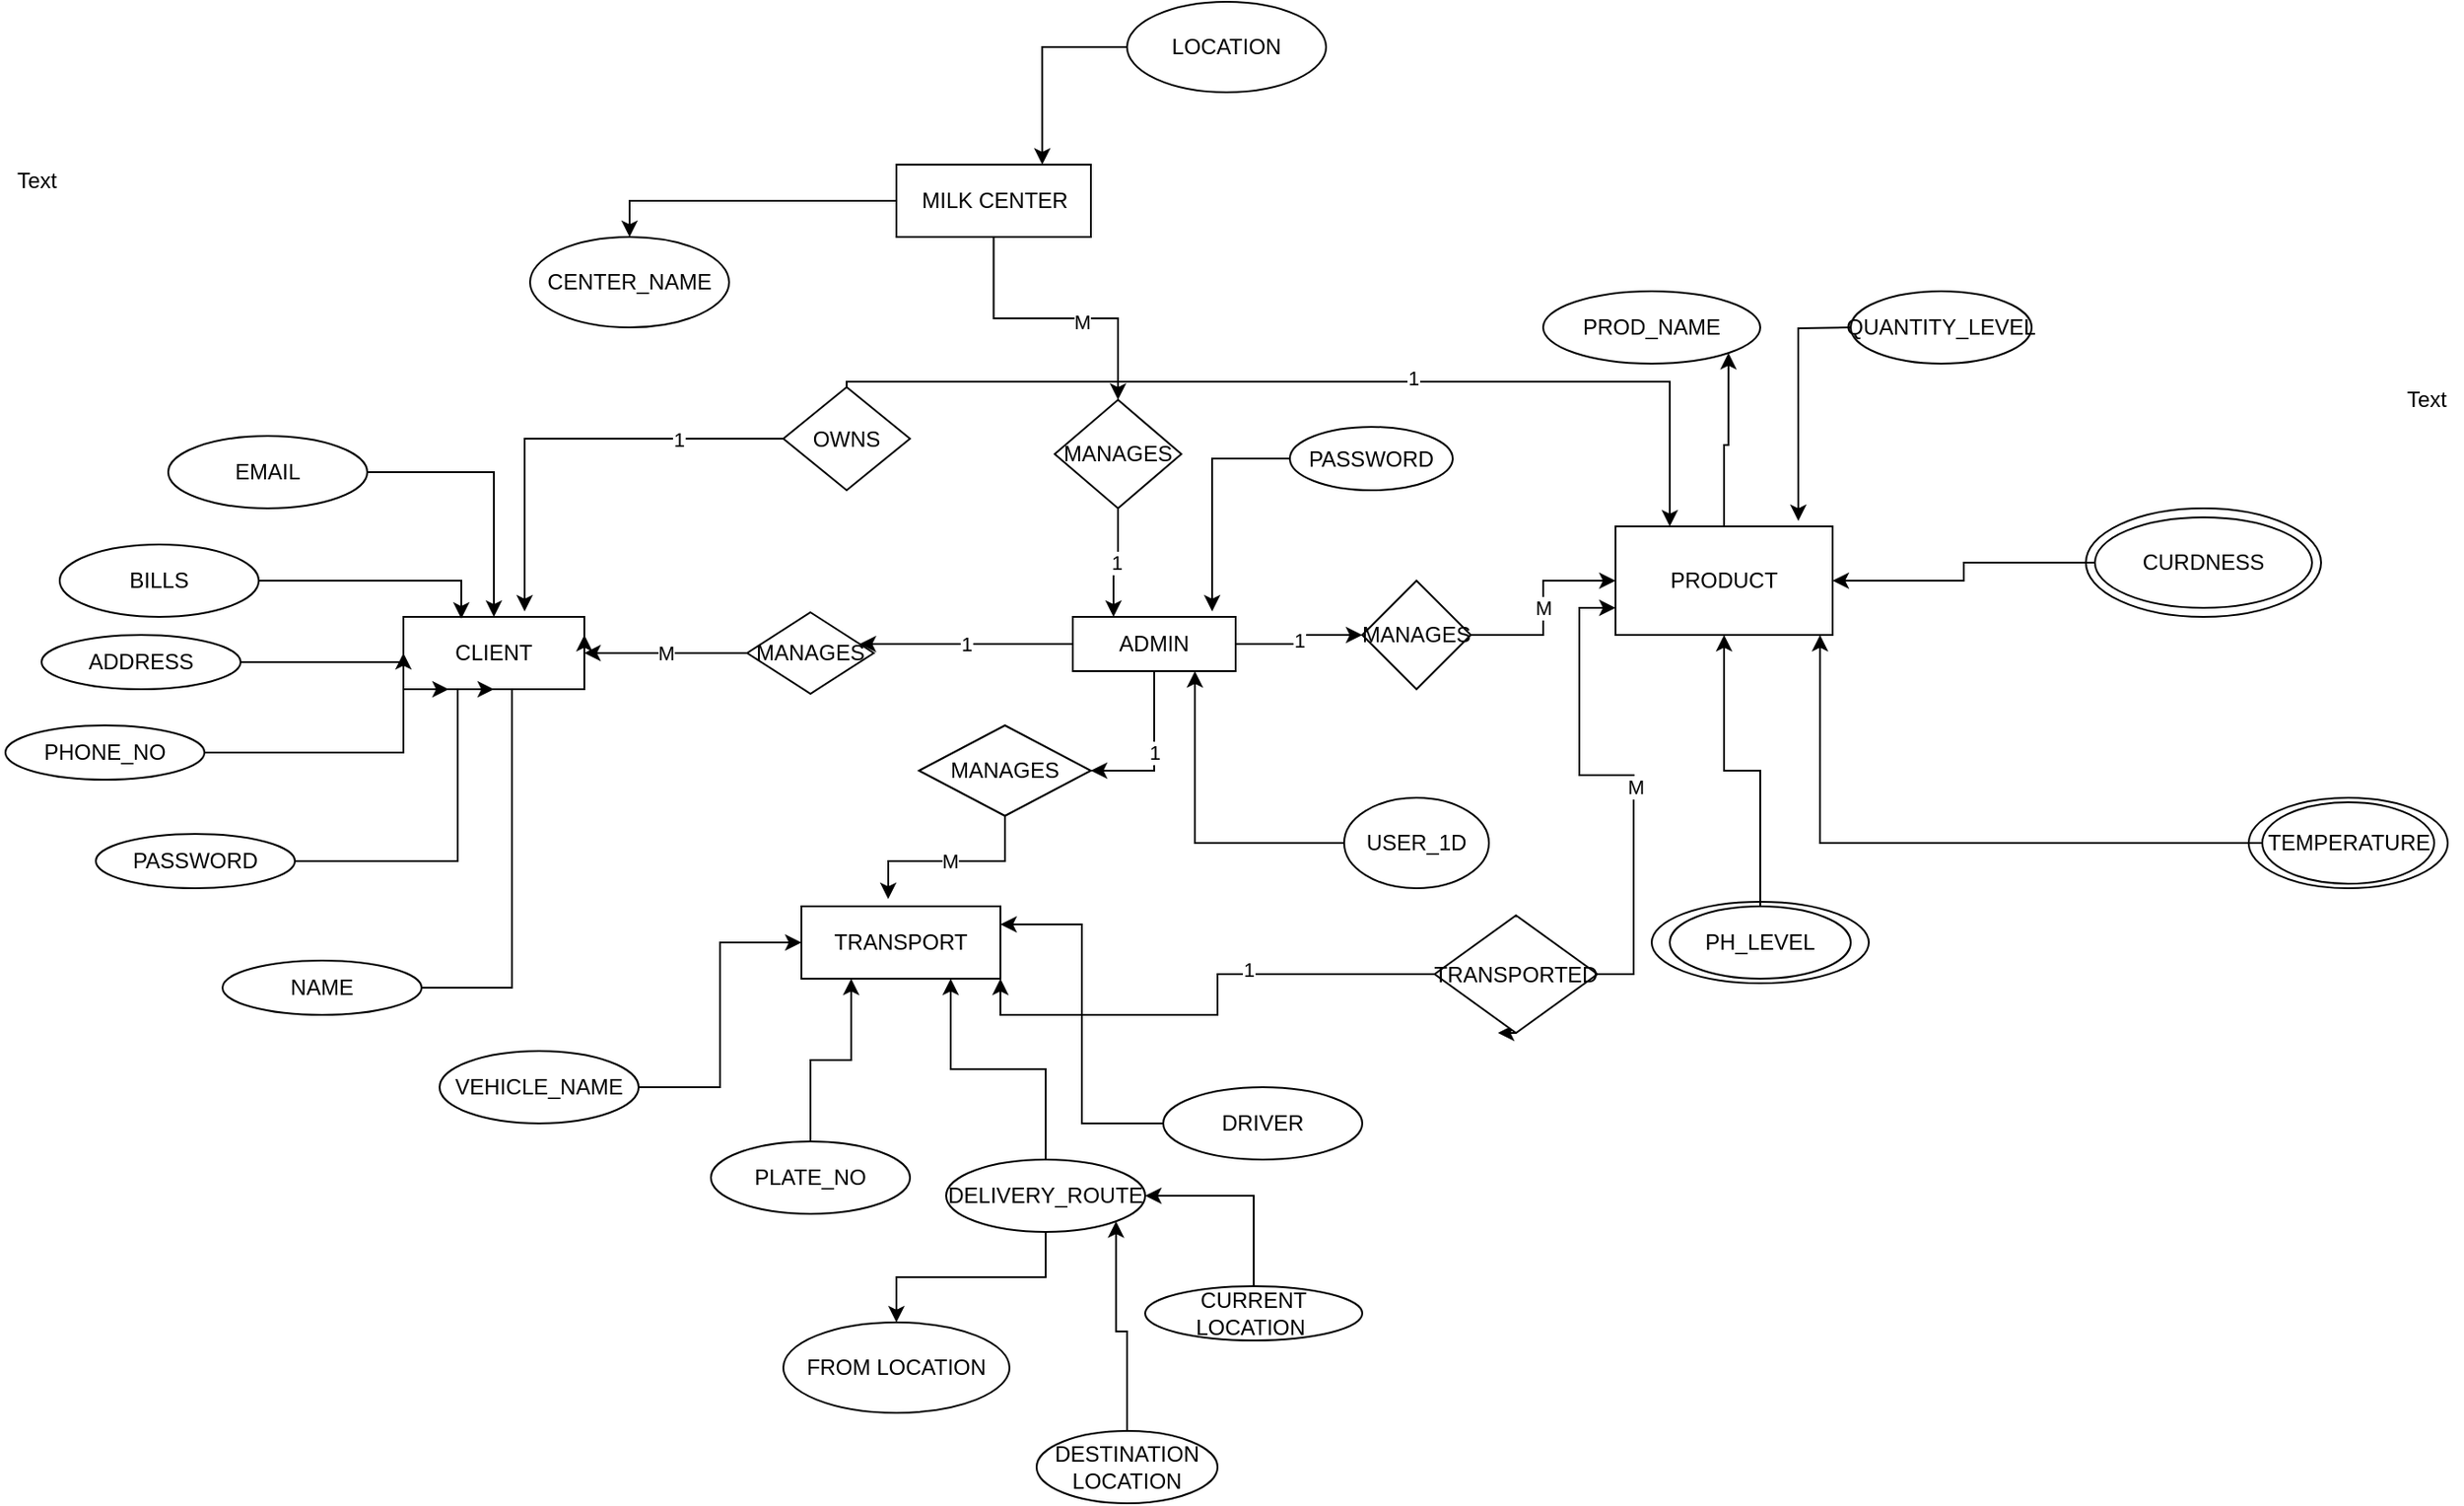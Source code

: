 <mxfile version="13.3.8" type="github">
  <diagram id="U-PU_A3t5DKLCgkuL9bZ" name="updatedERD">
    <mxGraphModel dx="1718" dy="520" grid="1" gridSize="10" guides="1" tooltips="1" connect="1" arrows="1" fold="1" page="1" pageScale="1" pageWidth="850" pageHeight="1100" math="0" shadow="0">
      <root>
        <mxCell id="0" />
        <mxCell id="1" parent="0" />
        <mxCell id="KDYzanzV5KnlVIZs8-1m-27" value="1" style="edgeStyle=orthogonalEdgeStyle;rounded=0;orthogonalLoop=1;jettySize=auto;html=1;" parent="1" source="KDYzanzV5KnlVIZs8-1m-1" target="KDYzanzV5KnlVIZs8-1m-24" edge="1">
          <mxGeometry relative="1" as="geometry">
            <Array as="points">
              <mxPoint x="420" y="455" />
              <mxPoint x="420" y="455" />
            </Array>
          </mxGeometry>
        </mxCell>
        <mxCell id="KDYzanzV5KnlVIZs8-1m-45" value="1" style="edgeStyle=orthogonalEdgeStyle;rounded=0;orthogonalLoop=1;jettySize=auto;html=1;entryX=1;entryY=0.5;entryDx=0;entryDy=0;" parent="1" source="KDYzanzV5KnlVIZs8-1m-1" target="KDYzanzV5KnlVIZs8-1m-41" edge="1">
          <mxGeometry relative="1" as="geometry" />
        </mxCell>
        <mxCell id="KDYzanzV5KnlVIZs8-1m-60" value="1" style="edgeStyle=orthogonalEdgeStyle;rounded=0;orthogonalLoop=1;jettySize=auto;html=1;" parent="1" source="KDYzanzV5KnlVIZs8-1m-1" target="KDYzanzV5KnlVIZs8-1m-58" edge="1">
          <mxGeometry relative="1" as="geometry" />
        </mxCell>
        <mxCell id="KDYzanzV5KnlVIZs8-1m-1" value="ADMIN" style="rounded=0;whiteSpace=wrap;html=1;" parent="1" vertex="1">
          <mxGeometry x="510" y="440" width="90" height="30" as="geometry" />
        </mxCell>
        <mxCell id="KDYzanzV5KnlVIZs8-1m-66" style="edgeStyle=orthogonalEdgeStyle;rounded=0;orthogonalLoop=1;jettySize=auto;html=1;entryX=1;entryY=1;entryDx=0;entryDy=0;" parent="1" source="KDYzanzV5KnlVIZs8-1m-2" target="KDYzanzV5KnlVIZs8-1m-62" edge="1">
          <mxGeometry relative="1" as="geometry" />
        </mxCell>
        <mxCell id="KDYzanzV5KnlVIZs8-1m-2" value="PRODUCT" style="rounded=0;whiteSpace=wrap;html=1;" parent="1" vertex="1">
          <mxGeometry x="810" y="390" width="120" height="60" as="geometry" />
        </mxCell>
        <mxCell id="KDYzanzV5KnlVIZs8-1m-3" value="CLIENT" style="rounded=0;whiteSpace=wrap;html=1;" parent="1" vertex="1">
          <mxGeometry x="140" y="440" width="100" height="40" as="geometry" />
        </mxCell>
        <mxCell id="KDYzanzV5KnlVIZs8-1m-4" value="TRANSPORT" style="rounded=0;whiteSpace=wrap;html=1;" parent="1" vertex="1">
          <mxGeometry x="360" y="600" width="110" height="40" as="geometry" />
        </mxCell>
        <mxCell id="KDYzanzV5KnlVIZs8-1m-55" style="edgeStyle=orthogonalEdgeStyle;rounded=0;orthogonalLoop=1;jettySize=auto;html=1;entryX=0.5;entryY=0;entryDx=0;entryDy=0;" parent="1" source="KDYzanzV5KnlVIZs8-1m-6" target="KDYzanzV5KnlVIZs8-1m-54" edge="1">
          <mxGeometry relative="1" as="geometry" />
        </mxCell>
        <mxCell id="KDYzanzV5KnlVIZs8-1m-81" value="M" style="edgeLabel;html=1;align=center;verticalAlign=middle;resizable=0;points=[];" parent="KDYzanzV5KnlVIZs8-1m-55" vertex="1" connectable="0">
          <mxGeometry x="0.181" y="-2" relative="1" as="geometry">
            <mxPoint as="offset" />
          </mxGeometry>
        </mxCell>
        <mxCell id="KDYzanzV5KnlVIZs8-1m-80" style="edgeStyle=orthogonalEdgeStyle;rounded=0;orthogonalLoop=1;jettySize=auto;html=1;entryX=0.5;entryY=0;entryDx=0;entryDy=0;" parent="1" source="KDYzanzV5KnlVIZs8-1m-6" target="KDYzanzV5KnlVIZs8-1m-49" edge="1">
          <mxGeometry relative="1" as="geometry" />
        </mxCell>
        <mxCell id="KDYzanzV5KnlVIZs8-1m-6" value="MILK CENTER" style="rounded=0;whiteSpace=wrap;html=1;" parent="1" vertex="1">
          <mxGeometry x="412.5" y="190" width="107.5" height="40" as="geometry" />
        </mxCell>
        <mxCell id="KDYzanzV5KnlVIZs8-1m-15" style="edgeStyle=orthogonalEdgeStyle;rounded=0;orthogonalLoop=1;jettySize=auto;html=1;" parent="1" source="KDYzanzV5KnlVIZs8-1m-8" target="KDYzanzV5KnlVIZs8-1m-3" edge="1">
          <mxGeometry relative="1" as="geometry" />
        </mxCell>
        <mxCell id="KDYzanzV5KnlVIZs8-1m-8" value="EMAIL" style="ellipse;whiteSpace=wrap;html=1;" parent="1" vertex="1">
          <mxGeometry x="10" y="340" width="110" height="40" as="geometry" />
        </mxCell>
        <mxCell id="KDYzanzV5KnlVIZs8-1m-16" style="edgeStyle=orthogonalEdgeStyle;rounded=0;orthogonalLoop=1;jettySize=auto;html=1;entryX=0.32;entryY=0.025;entryDx=0;entryDy=0;entryPerimeter=0;" parent="1" source="KDYzanzV5KnlVIZs8-1m-9" target="KDYzanzV5KnlVIZs8-1m-3" edge="1">
          <mxGeometry relative="1" as="geometry" />
        </mxCell>
        <mxCell id="KDYzanzV5KnlVIZs8-1m-9" value="BILLS" style="ellipse;whiteSpace=wrap;html=1;" parent="1" vertex="1">
          <mxGeometry x="-50" y="400" width="110" height="40" as="geometry" />
        </mxCell>
        <mxCell id="KDYzanzV5KnlVIZs8-1m-17" style="edgeStyle=orthogonalEdgeStyle;rounded=0;orthogonalLoop=1;jettySize=auto;html=1;entryX=0;entryY=0.5;entryDx=0;entryDy=0;" parent="1" source="KDYzanzV5KnlVIZs8-1m-10" target="KDYzanzV5KnlVIZs8-1m-3" edge="1">
          <mxGeometry relative="1" as="geometry">
            <Array as="points">
              <mxPoint x="140" y="465" />
            </Array>
          </mxGeometry>
        </mxCell>
        <mxCell id="KDYzanzV5KnlVIZs8-1m-10" value="ADDRESS" style="ellipse;whiteSpace=wrap;html=1;" parent="1" vertex="1">
          <mxGeometry x="-60" y="450" width="110" height="30" as="geometry" />
        </mxCell>
        <mxCell id="KDYzanzV5KnlVIZs8-1m-18" style="edgeStyle=orthogonalEdgeStyle;rounded=0;orthogonalLoop=1;jettySize=auto;html=1;entryX=0.25;entryY=1;entryDx=0;entryDy=0;" parent="1" source="KDYzanzV5KnlVIZs8-1m-11" target="KDYzanzV5KnlVIZs8-1m-3" edge="1">
          <mxGeometry relative="1" as="geometry">
            <Array as="points">
              <mxPoint x="140" y="515" />
              <mxPoint x="140" y="480" />
            </Array>
          </mxGeometry>
        </mxCell>
        <mxCell id="KDYzanzV5KnlVIZs8-1m-11" value="PHONE_NO" style="ellipse;whiteSpace=wrap;html=1;" parent="1" vertex="1">
          <mxGeometry x="-80" y="500" width="110" height="30" as="geometry" />
        </mxCell>
        <mxCell id="KDYzanzV5KnlVIZs8-1m-19" style="edgeStyle=orthogonalEdgeStyle;rounded=0;orthogonalLoop=1;jettySize=auto;html=1;entryX=0.5;entryY=1;entryDx=0;entryDy=0;" parent="1" source="KDYzanzV5KnlVIZs8-1m-12" target="KDYzanzV5KnlVIZs8-1m-3" edge="1">
          <mxGeometry relative="1" as="geometry">
            <Array as="points">
              <mxPoint x="170" y="575" />
              <mxPoint x="170" y="480" />
            </Array>
          </mxGeometry>
        </mxCell>
        <mxCell id="KDYzanzV5KnlVIZs8-1m-12" value="PASSWORD" style="ellipse;whiteSpace=wrap;html=1;" parent="1" vertex="1">
          <mxGeometry x="-30" y="560" width="110" height="30" as="geometry" />
        </mxCell>
        <mxCell id="KDYzanzV5KnlVIZs8-1m-23" style="edgeStyle=orthogonalEdgeStyle;rounded=0;orthogonalLoop=1;jettySize=auto;html=1;" parent="1" source="KDYzanzV5KnlVIZs8-1m-13" edge="1">
          <mxGeometry relative="1" as="geometry">
            <mxPoint x="240" y="450" as="targetPoint" />
            <Array as="points">
              <mxPoint x="200" y="645" />
              <mxPoint x="200" y="480" />
              <mxPoint x="240" y="480" />
            </Array>
          </mxGeometry>
        </mxCell>
        <mxCell id="KDYzanzV5KnlVIZs8-1m-13" value="NAME" style="ellipse;whiteSpace=wrap;html=1;" parent="1" vertex="1">
          <mxGeometry x="40" y="630" width="110" height="30" as="geometry" />
        </mxCell>
        <mxCell id="KDYzanzV5KnlVIZs8-1m-25" value="M" style="edgeStyle=orthogonalEdgeStyle;rounded=0;orthogonalLoop=1;jettySize=auto;html=1;" parent="1" source="KDYzanzV5KnlVIZs8-1m-24" target="KDYzanzV5KnlVIZs8-1m-3" edge="1">
          <mxGeometry relative="1" as="geometry" />
        </mxCell>
        <mxCell id="KDYzanzV5KnlVIZs8-1m-24" value="MANAGES" style="rhombus;whiteSpace=wrap;html=1;" parent="1" vertex="1">
          <mxGeometry x="330" y="437.5" width="70" height="45" as="geometry" />
        </mxCell>
        <mxCell id="KDYzanzV5KnlVIZs8-1m-33" style="edgeStyle=orthogonalEdgeStyle;rounded=0;orthogonalLoop=1;jettySize=auto;html=1;entryX=0;entryY=0.5;entryDx=0;entryDy=0;" parent="1" source="KDYzanzV5KnlVIZs8-1m-28" target="KDYzanzV5KnlVIZs8-1m-4" edge="1">
          <mxGeometry relative="1" as="geometry" />
        </mxCell>
        <mxCell id="KDYzanzV5KnlVIZs8-1m-28" value="VEHICLE_NAME" style="ellipse;whiteSpace=wrap;html=1;" parent="1" vertex="1">
          <mxGeometry x="160" y="680" width="110" height="40" as="geometry" />
        </mxCell>
        <mxCell id="KDYzanzV5KnlVIZs8-1m-34" style="edgeStyle=orthogonalEdgeStyle;rounded=0;orthogonalLoop=1;jettySize=auto;html=1;entryX=0.25;entryY=1;entryDx=0;entryDy=0;" parent="1" source="KDYzanzV5KnlVIZs8-1m-29" target="KDYzanzV5KnlVIZs8-1m-4" edge="1">
          <mxGeometry relative="1" as="geometry" />
        </mxCell>
        <mxCell id="KDYzanzV5KnlVIZs8-1m-29" value="PLATE_NO" style="ellipse;whiteSpace=wrap;html=1;" parent="1" vertex="1">
          <mxGeometry x="310" y="730" width="110" height="40" as="geometry" />
        </mxCell>
        <mxCell id="KDYzanzV5KnlVIZs8-1m-40" style="edgeStyle=orthogonalEdgeStyle;rounded=0;orthogonalLoop=1;jettySize=auto;html=1;entryX=0.75;entryY=1;entryDx=0;entryDy=0;" parent="1" source="KDYzanzV5KnlVIZs8-1m-30" target="KDYzanzV5KnlVIZs8-1m-4" edge="1">
          <mxGeometry relative="1" as="geometry" />
        </mxCell>
        <mxCell id="BvDbilABgeJx4b24IBEB-25" style="edgeStyle=orthogonalEdgeStyle;rounded=0;orthogonalLoop=1;jettySize=auto;html=1;" edge="1" parent="1" source="KDYzanzV5KnlVIZs8-1m-30" target="BvDbilABgeJx4b24IBEB-23">
          <mxGeometry relative="1" as="geometry" />
        </mxCell>
        <mxCell id="KDYzanzV5KnlVIZs8-1m-30" value="DELIVERY_ROUTE" style="ellipse;whiteSpace=wrap;html=1;" parent="1" vertex="1">
          <mxGeometry x="440" y="740" width="110" height="40" as="geometry" />
        </mxCell>
        <mxCell id="KDYzanzV5KnlVIZs8-1m-39" style="edgeStyle=orthogonalEdgeStyle;rounded=0;orthogonalLoop=1;jettySize=auto;html=1;entryX=1;entryY=0.25;entryDx=0;entryDy=0;" parent="1" source="KDYzanzV5KnlVIZs8-1m-31" target="KDYzanzV5KnlVIZs8-1m-4" edge="1">
          <mxGeometry relative="1" as="geometry" />
        </mxCell>
        <mxCell id="KDYzanzV5KnlVIZs8-1m-31" value="DRIVER" style="ellipse;whiteSpace=wrap;html=1;" parent="1" vertex="1">
          <mxGeometry x="560" y="700" width="110" height="40" as="geometry" />
        </mxCell>
        <mxCell id="KDYzanzV5KnlVIZs8-1m-42" value="M" style="edgeStyle=orthogonalEdgeStyle;rounded=0;orthogonalLoop=1;jettySize=auto;html=1;entryX=0.436;entryY=-0.1;entryDx=0;entryDy=0;entryPerimeter=0;" parent="1" source="KDYzanzV5KnlVIZs8-1m-41" target="KDYzanzV5KnlVIZs8-1m-4" edge="1">
          <mxGeometry relative="1" as="geometry" />
        </mxCell>
        <mxCell id="KDYzanzV5KnlVIZs8-1m-41" value="MANAGES" style="rhombus;whiteSpace=wrap;html=1;" parent="1" vertex="1">
          <mxGeometry x="425" y="500" width="95" height="50" as="geometry" />
        </mxCell>
        <mxCell id="KDYzanzV5KnlVIZs8-1m-49" value="CENTER_NAME" style="ellipse;whiteSpace=wrap;html=1;" parent="1" vertex="1">
          <mxGeometry x="210" y="230" width="110" height="50" as="geometry" />
        </mxCell>
        <mxCell id="KDYzanzV5KnlVIZs8-1m-53" style="edgeStyle=orthogonalEdgeStyle;rounded=0;orthogonalLoop=1;jettySize=auto;html=1;entryX=0.75;entryY=0;entryDx=0;entryDy=0;" parent="1" source="KDYzanzV5KnlVIZs8-1m-50" target="KDYzanzV5KnlVIZs8-1m-6" edge="1">
          <mxGeometry relative="1" as="geometry" />
        </mxCell>
        <mxCell id="KDYzanzV5KnlVIZs8-1m-50" value="LOCATION" style="ellipse;whiteSpace=wrap;html=1;" parent="1" vertex="1">
          <mxGeometry x="540" y="100" width="110" height="50" as="geometry" />
        </mxCell>
        <mxCell id="KDYzanzV5KnlVIZs8-1m-56" value="1" style="edgeStyle=orthogonalEdgeStyle;rounded=0;orthogonalLoop=1;jettySize=auto;html=1;entryX=0.25;entryY=0;entryDx=0;entryDy=0;" parent="1" source="KDYzanzV5KnlVIZs8-1m-54" target="KDYzanzV5KnlVIZs8-1m-1" edge="1">
          <mxGeometry relative="1" as="geometry" />
        </mxCell>
        <mxCell id="KDYzanzV5KnlVIZs8-1m-54" value="MANAGES" style="rhombus;whiteSpace=wrap;html=1;" parent="1" vertex="1">
          <mxGeometry x="500" y="320" width="70" height="60" as="geometry" />
        </mxCell>
        <mxCell id="KDYzanzV5KnlVIZs8-1m-61" value="M" style="edgeStyle=orthogonalEdgeStyle;rounded=0;orthogonalLoop=1;jettySize=auto;html=1;" parent="1" source="KDYzanzV5KnlVIZs8-1m-58" target="KDYzanzV5KnlVIZs8-1m-2" edge="1">
          <mxGeometry relative="1" as="geometry" />
        </mxCell>
        <mxCell id="KDYzanzV5KnlVIZs8-1m-58" value="MANAGES" style="rhombus;whiteSpace=wrap;html=1;" parent="1" vertex="1">
          <mxGeometry x="670" y="420" width="60" height="60" as="geometry" />
        </mxCell>
        <mxCell id="KDYzanzV5KnlVIZs8-1m-62" value="PROD_NAME" style="ellipse;whiteSpace=wrap;html=1;" parent="1" vertex="1">
          <mxGeometry x="770" y="260" width="120" height="40" as="geometry" />
        </mxCell>
        <mxCell id="KDYzanzV5KnlVIZs8-1m-67" style="edgeStyle=orthogonalEdgeStyle;rounded=0;orthogonalLoop=1;jettySize=auto;html=1;entryX=0.842;entryY=-0.05;entryDx=0;entryDy=0;entryPerimeter=0;" parent="1" target="KDYzanzV5KnlVIZs8-1m-2" edge="1">
          <mxGeometry relative="1" as="geometry">
            <mxPoint x="940" y="280" as="sourcePoint" />
          </mxGeometry>
        </mxCell>
        <mxCell id="KDYzanzV5KnlVIZs8-1m-70" value="QUANTITY_LEVEL" style="ellipse;whiteSpace=wrap;html=1;" parent="1" vertex="1">
          <mxGeometry x="940" y="260" width="100" height="40" as="geometry" />
        </mxCell>
        <mxCell id="KDYzanzV5KnlVIZs8-1m-83" style="edgeStyle=orthogonalEdgeStyle;rounded=0;orthogonalLoop=1;jettySize=auto;html=1;entryX=0.75;entryY=1;entryDx=0;entryDy=0;" parent="1" source="KDYzanzV5KnlVIZs8-1m-82" target="KDYzanzV5KnlVIZs8-1m-1" edge="1">
          <mxGeometry relative="1" as="geometry" />
        </mxCell>
        <mxCell id="KDYzanzV5KnlVIZs8-1m-82" value="USER_1D" style="ellipse;whiteSpace=wrap;html=1;" parent="1" vertex="1">
          <mxGeometry x="660" y="540" width="80" height="50" as="geometry" />
        </mxCell>
        <mxCell id="KDYzanzV5KnlVIZs8-1m-85" style="edgeStyle=orthogonalEdgeStyle;rounded=0;orthogonalLoop=1;jettySize=auto;html=1;entryX=0.856;entryY=-0.1;entryDx=0;entryDy=0;entryPerimeter=0;" parent="1" source="KDYzanzV5KnlVIZs8-1m-84" target="KDYzanzV5KnlVIZs8-1m-1" edge="1">
          <mxGeometry relative="1" as="geometry" />
        </mxCell>
        <mxCell id="KDYzanzV5KnlVIZs8-1m-84" value="PASSWORD" style="ellipse;whiteSpace=wrap;html=1;" parent="1" vertex="1">
          <mxGeometry x="630" y="335" width="90" height="35" as="geometry" />
        </mxCell>
        <mxCell id="BvDbilABgeJx4b24IBEB-1" value="Text" style="text;html=1;align=center;verticalAlign=middle;resizable=0;points=[];autosize=1;" vertex="1" parent="1">
          <mxGeometry x="-83" y="189" width="40" height="20" as="geometry" />
        </mxCell>
        <mxCell id="BvDbilABgeJx4b24IBEB-3" value="" style="ellipse;whiteSpace=wrap;html=1;" vertex="1" parent="1">
          <mxGeometry x="830" y="597.5" width="120" height="45" as="geometry" />
        </mxCell>
        <mxCell id="BvDbilABgeJx4b24IBEB-5" style="edgeStyle=orthogonalEdgeStyle;rounded=0;orthogonalLoop=1;jettySize=auto;html=1;" edge="1" parent="1" source="BvDbilABgeJx4b24IBEB-4" target="KDYzanzV5KnlVIZs8-1m-2">
          <mxGeometry relative="1" as="geometry" />
        </mxCell>
        <mxCell id="BvDbilABgeJx4b24IBEB-4" value="PH_LEVEL" style="ellipse;whiteSpace=wrap;html=1;" vertex="1" parent="1">
          <mxGeometry x="840" y="600" width="100" height="40" as="geometry" />
        </mxCell>
        <mxCell id="BvDbilABgeJx4b24IBEB-6" value="" style="ellipse;whiteSpace=wrap;html=1;" vertex="1" parent="1">
          <mxGeometry x="1160" y="540" width="110" height="50" as="geometry" />
        </mxCell>
        <mxCell id="BvDbilABgeJx4b24IBEB-8" style="edgeStyle=orthogonalEdgeStyle;rounded=0;orthogonalLoop=1;jettySize=auto;html=1;entryX=0.942;entryY=1;entryDx=0;entryDy=0;entryPerimeter=0;" edge="1" parent="1" source="BvDbilABgeJx4b24IBEB-7" target="KDYzanzV5KnlVIZs8-1m-2">
          <mxGeometry relative="1" as="geometry" />
        </mxCell>
        <mxCell id="BvDbilABgeJx4b24IBEB-7" value="TEMPERATURE" style="ellipse;whiteSpace=wrap;html=1;" vertex="1" parent="1">
          <mxGeometry x="1167.5" y="542.5" width="95" height="45" as="geometry" />
        </mxCell>
        <mxCell id="BvDbilABgeJx4b24IBEB-9" value="" style="ellipse;whiteSpace=wrap;html=1;" vertex="1" parent="1">
          <mxGeometry x="1070" y="380" width="130" height="60" as="geometry" />
        </mxCell>
        <mxCell id="BvDbilABgeJx4b24IBEB-11" style="edgeStyle=orthogonalEdgeStyle;rounded=0;orthogonalLoop=1;jettySize=auto;html=1;" edge="1" parent="1" source="BvDbilABgeJx4b24IBEB-10" target="KDYzanzV5KnlVIZs8-1m-2">
          <mxGeometry relative="1" as="geometry" />
        </mxCell>
        <mxCell id="BvDbilABgeJx4b24IBEB-10" value="CURDNESS" style="ellipse;whiteSpace=wrap;html=1;" vertex="1" parent="1">
          <mxGeometry x="1075" y="385" width="120" height="50" as="geometry" />
        </mxCell>
        <mxCell id="BvDbilABgeJx4b24IBEB-13" style="edgeStyle=orthogonalEdgeStyle;rounded=0;orthogonalLoop=1;jettySize=auto;html=1;entryX=0.67;entryY=-0.075;entryDx=0;entryDy=0;entryPerimeter=0;" edge="1" parent="1" source="BvDbilABgeJx4b24IBEB-12" target="KDYzanzV5KnlVIZs8-1m-3">
          <mxGeometry relative="1" as="geometry" />
        </mxCell>
        <mxCell id="BvDbilABgeJx4b24IBEB-15" value="1" style="edgeLabel;html=1;align=center;verticalAlign=middle;resizable=0;points=[];" vertex="1" connectable="0" parent="BvDbilABgeJx4b24IBEB-13">
          <mxGeometry x="-0.514" relative="1" as="geometry">
            <mxPoint as="offset" />
          </mxGeometry>
        </mxCell>
        <mxCell id="BvDbilABgeJx4b24IBEB-14" style="edgeStyle=orthogonalEdgeStyle;rounded=0;orthogonalLoop=1;jettySize=auto;html=1;entryX=0.25;entryY=0;entryDx=0;entryDy=0;" edge="1" parent="1" source="BvDbilABgeJx4b24IBEB-12" target="KDYzanzV5KnlVIZs8-1m-2">
          <mxGeometry relative="1" as="geometry">
            <Array as="points">
              <mxPoint x="385" y="310" />
              <mxPoint x="840" y="310" />
            </Array>
          </mxGeometry>
        </mxCell>
        <mxCell id="BvDbilABgeJx4b24IBEB-16" value="1" style="edgeLabel;html=1;align=center;verticalAlign=middle;resizable=0;points=[];" vertex="1" connectable="0" parent="BvDbilABgeJx4b24IBEB-14">
          <mxGeometry x="0.175" y="2" relative="1" as="geometry">
            <mxPoint as="offset" />
          </mxGeometry>
        </mxCell>
        <mxCell id="BvDbilABgeJx4b24IBEB-12" value="OWNS" style="rhombus;whiteSpace=wrap;html=1;" vertex="1" parent="1">
          <mxGeometry x="350" y="313" width="70" height="57" as="geometry" />
        </mxCell>
        <mxCell id="BvDbilABgeJx4b24IBEB-18" style="edgeStyle=orthogonalEdgeStyle;rounded=0;orthogonalLoop=1;jettySize=auto;html=1;entryX=0;entryY=0.75;entryDx=0;entryDy=0;" edge="1" parent="1" source="BvDbilABgeJx4b24IBEB-17" target="KDYzanzV5KnlVIZs8-1m-2">
          <mxGeometry relative="1" as="geometry" />
        </mxCell>
        <mxCell id="BvDbilABgeJx4b24IBEB-22" value="M" style="edgeLabel;html=1;align=center;verticalAlign=middle;resizable=0;points=[];" vertex="1" connectable="0" parent="BvDbilABgeJx4b24IBEB-18">
          <mxGeometry x="-0.086" y="-1" relative="1" as="geometry">
            <mxPoint y="1" as="offset" />
          </mxGeometry>
        </mxCell>
        <mxCell id="BvDbilABgeJx4b24IBEB-19" style="edgeStyle=orthogonalEdgeStyle;rounded=0;orthogonalLoop=1;jettySize=auto;html=1;entryX=1;entryY=1;entryDx=0;entryDy=0;" edge="1" parent="1" source="BvDbilABgeJx4b24IBEB-17" target="KDYzanzV5KnlVIZs8-1m-4">
          <mxGeometry relative="1" as="geometry" />
        </mxCell>
        <mxCell id="BvDbilABgeJx4b24IBEB-21" value="1" style="edgeLabel;html=1;align=center;verticalAlign=middle;resizable=0;points=[];" vertex="1" connectable="0" parent="BvDbilABgeJx4b24IBEB-19">
          <mxGeometry x="-0.271" y="-3" relative="1" as="geometry">
            <mxPoint as="offset" />
          </mxGeometry>
        </mxCell>
        <mxCell id="BvDbilABgeJx4b24IBEB-20" style="edgeStyle=orthogonalEdgeStyle;rounded=0;orthogonalLoop=1;jettySize=auto;html=1;exitX=0.5;exitY=1;exitDx=0;exitDy=0;" edge="1" parent="1" source="BvDbilABgeJx4b24IBEB-17">
          <mxGeometry relative="1" as="geometry">
            <mxPoint x="745" y="670" as="targetPoint" />
          </mxGeometry>
        </mxCell>
        <mxCell id="BvDbilABgeJx4b24IBEB-17" value="TRANSPORTED" style="rhombus;whiteSpace=wrap;html=1;" vertex="1" parent="1">
          <mxGeometry x="710" y="605" width="90" height="65" as="geometry" />
        </mxCell>
        <mxCell id="BvDbilABgeJx4b24IBEB-23" value="FROM LOCATION" style="ellipse;whiteSpace=wrap;html=1;" vertex="1" parent="1">
          <mxGeometry x="350" y="830" width="125" height="50" as="geometry" />
        </mxCell>
        <mxCell id="BvDbilABgeJx4b24IBEB-27" style="edgeStyle=orthogonalEdgeStyle;rounded=0;orthogonalLoop=1;jettySize=auto;html=1;entryX=1;entryY=0.5;entryDx=0;entryDy=0;" edge="1" parent="1" source="BvDbilABgeJx4b24IBEB-24" target="KDYzanzV5KnlVIZs8-1m-30">
          <mxGeometry relative="1" as="geometry" />
        </mxCell>
        <mxCell id="BvDbilABgeJx4b24IBEB-24" value="CURRENT LOCATION&amp;nbsp;" style="ellipse;whiteSpace=wrap;html=1;" vertex="1" parent="1">
          <mxGeometry x="550" y="810" width="120" height="30" as="geometry" />
        </mxCell>
        <mxCell id="BvDbilABgeJx4b24IBEB-29" style="edgeStyle=orthogonalEdgeStyle;rounded=0;orthogonalLoop=1;jettySize=auto;html=1;entryX=1;entryY=1;entryDx=0;entryDy=0;" edge="1" parent="1" source="BvDbilABgeJx4b24IBEB-28" target="KDYzanzV5KnlVIZs8-1m-30">
          <mxGeometry relative="1" as="geometry" />
        </mxCell>
        <mxCell id="BvDbilABgeJx4b24IBEB-28" value="DESTINATION LOCATION" style="ellipse;whiteSpace=wrap;html=1;" vertex="1" parent="1">
          <mxGeometry x="490" y="890" width="100" height="40" as="geometry" />
        </mxCell>
        <mxCell id="BvDbilABgeJx4b24IBEB-30" value="Text" style="text;html=1;align=center;verticalAlign=middle;resizable=0;points=[];autosize=1;" vertex="1" parent="1">
          <mxGeometry x="1238" y="310" width="40" height="20" as="geometry" />
        </mxCell>
      </root>
    </mxGraphModel>
  </diagram>
</mxfile>
